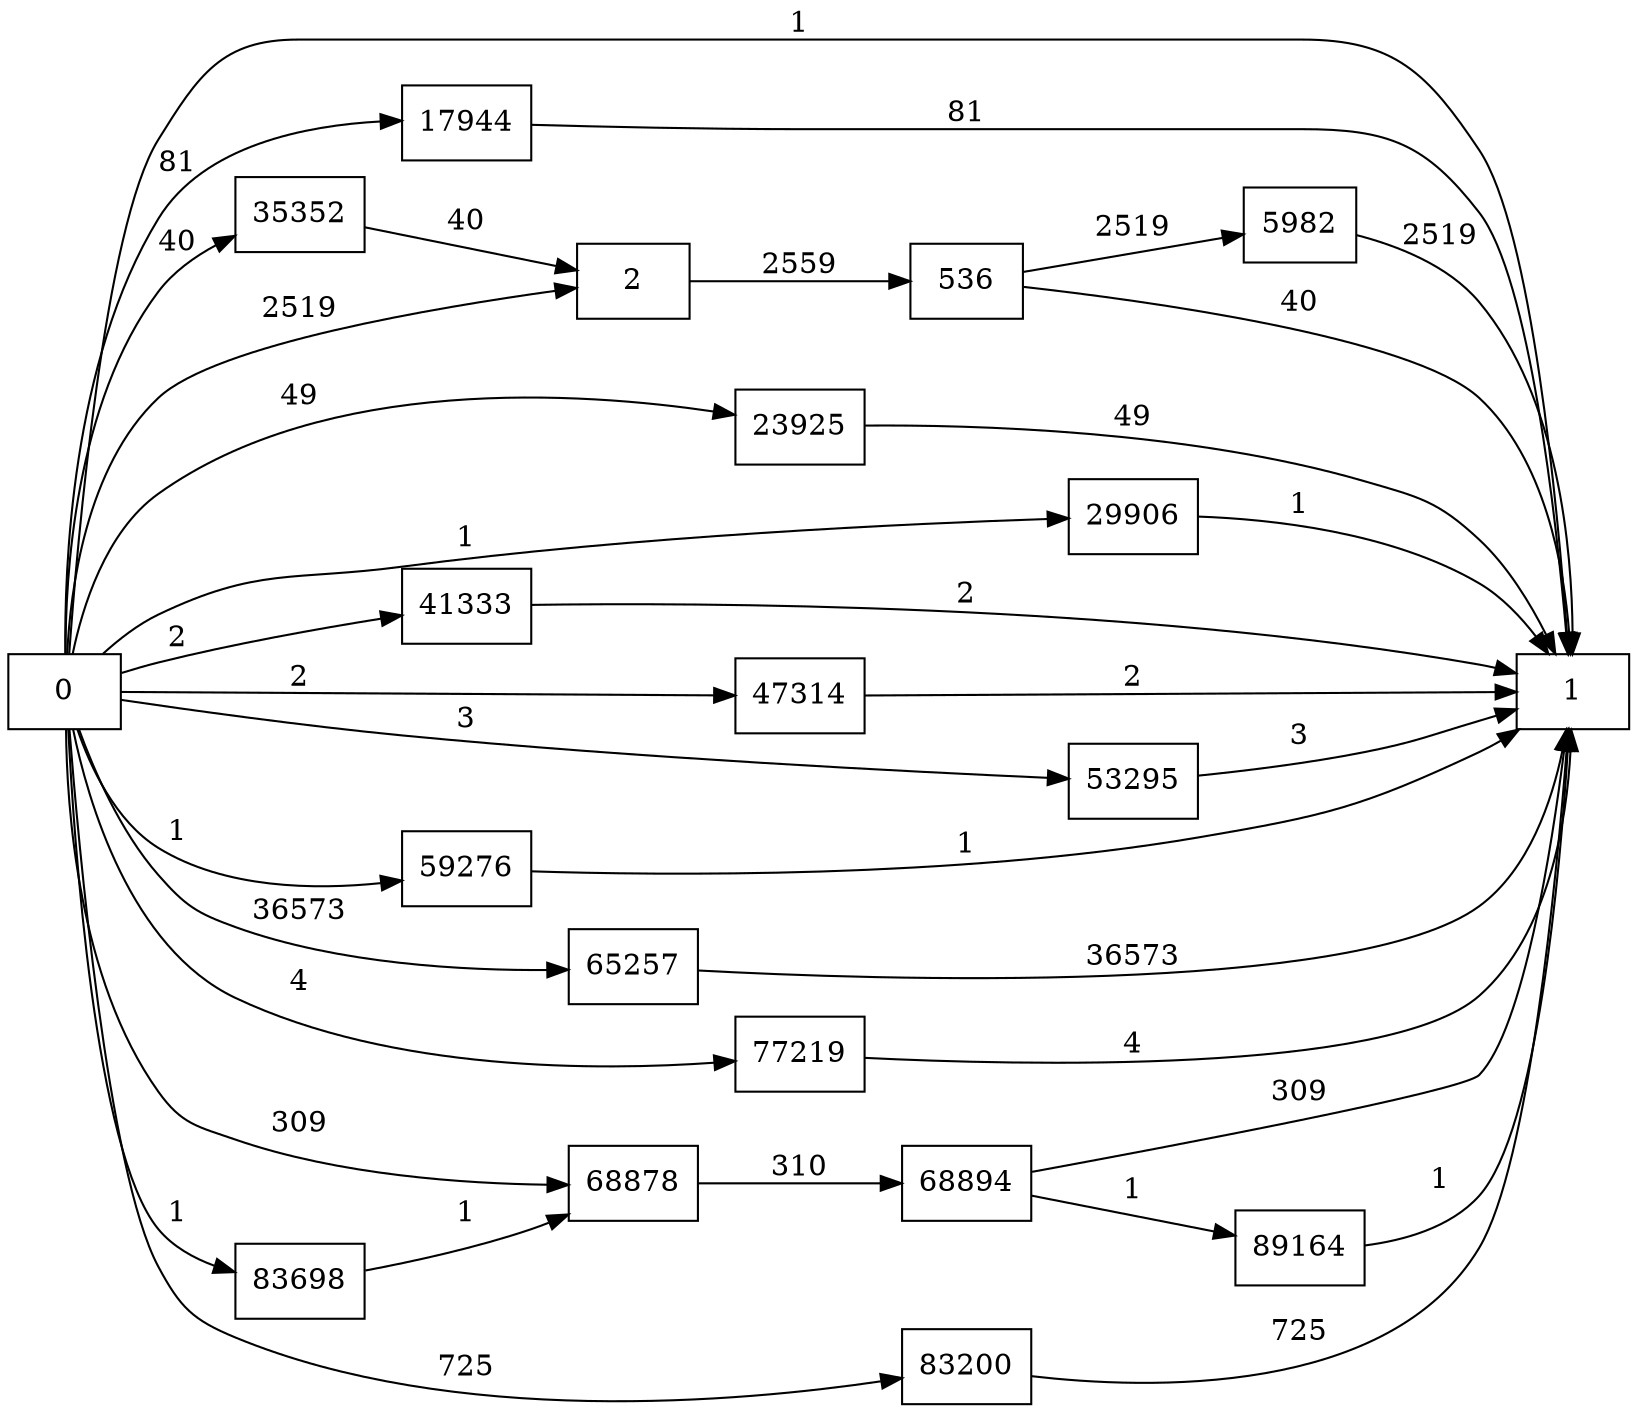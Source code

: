 digraph {
	graph [rankdir=LR]
	node [shape=rectangle]
	2 -> 536 [label=2559]
	536 -> 1 [label=40]
	536 -> 5982 [label=2519]
	5982 -> 1 [label=2519]
	17944 -> 1 [label=81]
	23925 -> 1 [label=49]
	29906 -> 1 [label=1]
	35352 -> 2 [label=40]
	41333 -> 1 [label=2]
	47314 -> 1 [label=2]
	53295 -> 1 [label=3]
	59276 -> 1 [label=1]
	65257 -> 1 [label=36573]
	68878 -> 68894 [label=310]
	68894 -> 1 [label=309]
	68894 -> 89164 [label=1]
	77219 -> 1 [label=4]
	83200 -> 1 [label=725]
	83698 -> 68878 [label=1]
	89164 -> 1 [label=1]
	0 -> 2 [label=2519]
	0 -> 1 [label=1]
	0 -> 17944 [label=81]
	0 -> 23925 [label=49]
	0 -> 29906 [label=1]
	0 -> 35352 [label=40]
	0 -> 41333 [label=2]
	0 -> 47314 [label=2]
	0 -> 53295 [label=3]
	0 -> 59276 [label=1]
	0 -> 65257 [label=36573]
	0 -> 68878 [label=309]
	0 -> 77219 [label=4]
	0 -> 83200 [label=725]
	0 -> 83698 [label=1]
}

